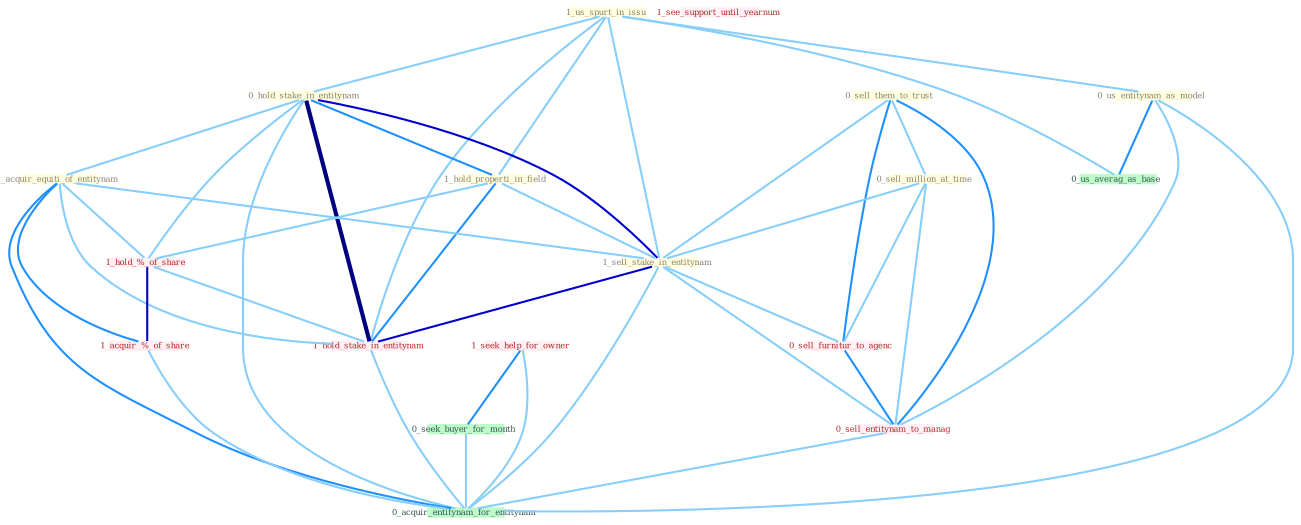 Graph G{ 
    node
    [shape=polygon,style=filled,width=.5,height=.06,color="#BDFCC9",fixedsize=true,fontsize=4,
    fontcolor="#2f4f4f"];
    {node
    [color="#ffffe0", fontcolor="#8b7d6b"] "1_us_spurt_in_issu " "0_hold_stake_in_entitynam " "1_hold_properti_in_field " "1_acquir_equiti_of_entitynam " "0_sell_them_to_trust " "0_sell_million_at_time " "0_us_entitynam_as_model " "1_sell_stake_in_entitynam "}
{node [color="#fff0f5", fontcolor="#b22222"] "1_hold_%_of_share " "1_hold_stake_in_entitynam " "1_seek_help_for_owner " "1_acquir_%_of_share " "1_see_support_until_yearnum " "0_sell_furnitur_to_agenc " "0_sell_entitynam_to_manag "}
edge [color="#B0E2FF"];

	"1_us_spurt_in_issu " -- "0_hold_stake_in_entitynam " [w="1", color="#87cefa" ];
	"1_us_spurt_in_issu " -- "1_hold_properti_in_field " [w="1", color="#87cefa" ];
	"1_us_spurt_in_issu " -- "0_us_entitynam_as_model " [w="1", color="#87cefa" ];
	"1_us_spurt_in_issu " -- "1_sell_stake_in_entitynam " [w="1", color="#87cefa" ];
	"1_us_spurt_in_issu " -- "1_hold_stake_in_entitynam " [w="1", color="#87cefa" ];
	"1_us_spurt_in_issu " -- "0_us_averag_as_base " [w="1", color="#87cefa" ];
	"0_hold_stake_in_entitynam " -- "1_hold_properti_in_field " [w="2", color="#1e90ff" , len=0.8];
	"0_hold_stake_in_entitynam " -- "1_acquir_equiti_of_entitynam " [w="1", color="#87cefa" ];
	"0_hold_stake_in_entitynam " -- "1_sell_stake_in_entitynam " [w="3", color="#0000cd" , len=0.6];
	"0_hold_stake_in_entitynam " -- "1_hold_%_of_share " [w="1", color="#87cefa" ];
	"0_hold_stake_in_entitynam " -- "1_hold_stake_in_entitynam " [w="4", style=bold, color="#000080", len=0.4];
	"0_hold_stake_in_entitynam " -- "0_acquir_entitynam_for_entitynam " [w="1", color="#87cefa" ];
	"1_hold_properti_in_field " -- "1_sell_stake_in_entitynam " [w="1", color="#87cefa" ];
	"1_hold_properti_in_field " -- "1_hold_%_of_share " [w="1", color="#87cefa" ];
	"1_hold_properti_in_field " -- "1_hold_stake_in_entitynam " [w="2", color="#1e90ff" , len=0.8];
	"1_acquir_equiti_of_entitynam " -- "1_sell_stake_in_entitynam " [w="1", color="#87cefa" ];
	"1_acquir_equiti_of_entitynam " -- "1_hold_%_of_share " [w="1", color="#87cefa" ];
	"1_acquir_equiti_of_entitynam " -- "1_hold_stake_in_entitynam " [w="1", color="#87cefa" ];
	"1_acquir_equiti_of_entitynam " -- "1_acquir_%_of_share " [w="2", color="#1e90ff" , len=0.8];
	"1_acquir_equiti_of_entitynam " -- "0_acquir_entitynam_for_entitynam " [w="2", color="#1e90ff" , len=0.8];
	"0_sell_them_to_trust " -- "0_sell_million_at_time " [w="1", color="#87cefa" ];
	"0_sell_them_to_trust " -- "1_sell_stake_in_entitynam " [w="1", color="#87cefa" ];
	"0_sell_them_to_trust " -- "0_sell_furnitur_to_agenc " [w="2", color="#1e90ff" , len=0.8];
	"0_sell_them_to_trust " -- "0_sell_entitynam_to_manag " [w="2", color="#1e90ff" , len=0.8];
	"0_sell_million_at_time " -- "1_sell_stake_in_entitynam " [w="1", color="#87cefa" ];
	"0_sell_million_at_time " -- "0_sell_furnitur_to_agenc " [w="1", color="#87cefa" ];
	"0_sell_million_at_time " -- "0_sell_entitynam_to_manag " [w="1", color="#87cefa" ];
	"0_us_entitynam_as_model " -- "0_us_averag_as_base " [w="2", color="#1e90ff" , len=0.8];
	"0_us_entitynam_as_model " -- "0_sell_entitynam_to_manag " [w="1", color="#87cefa" ];
	"0_us_entitynam_as_model " -- "0_acquir_entitynam_for_entitynam " [w="1", color="#87cefa" ];
	"1_sell_stake_in_entitynam " -- "1_hold_stake_in_entitynam " [w="3", color="#0000cd" , len=0.6];
	"1_sell_stake_in_entitynam " -- "0_sell_furnitur_to_agenc " [w="1", color="#87cefa" ];
	"1_sell_stake_in_entitynam " -- "0_sell_entitynam_to_manag " [w="1", color="#87cefa" ];
	"1_sell_stake_in_entitynam " -- "0_acquir_entitynam_for_entitynam " [w="1", color="#87cefa" ];
	"1_hold_%_of_share " -- "1_hold_stake_in_entitynam " [w="1", color="#87cefa" ];
	"1_hold_%_of_share " -- "1_acquir_%_of_share " [w="3", color="#0000cd" , len=0.6];
	"1_hold_stake_in_entitynam " -- "0_acquir_entitynam_for_entitynam " [w="1", color="#87cefa" ];
	"1_seek_help_for_owner " -- "0_seek_buyer_for_month " [w="2", color="#1e90ff" , len=0.8];
	"1_seek_help_for_owner " -- "0_acquir_entitynam_for_entitynam " [w="1", color="#87cefa" ];
	"0_seek_buyer_for_month " -- "0_acquir_entitynam_for_entitynam " [w="1", color="#87cefa" ];
	"1_acquir_%_of_share " -- "0_acquir_entitynam_for_entitynam " [w="1", color="#87cefa" ];
	"0_sell_furnitur_to_agenc " -- "0_sell_entitynam_to_manag " [w="2", color="#1e90ff" , len=0.8];
	"0_sell_entitynam_to_manag " -- "0_acquir_entitynam_for_entitynam " [w="1", color="#87cefa" ];
}